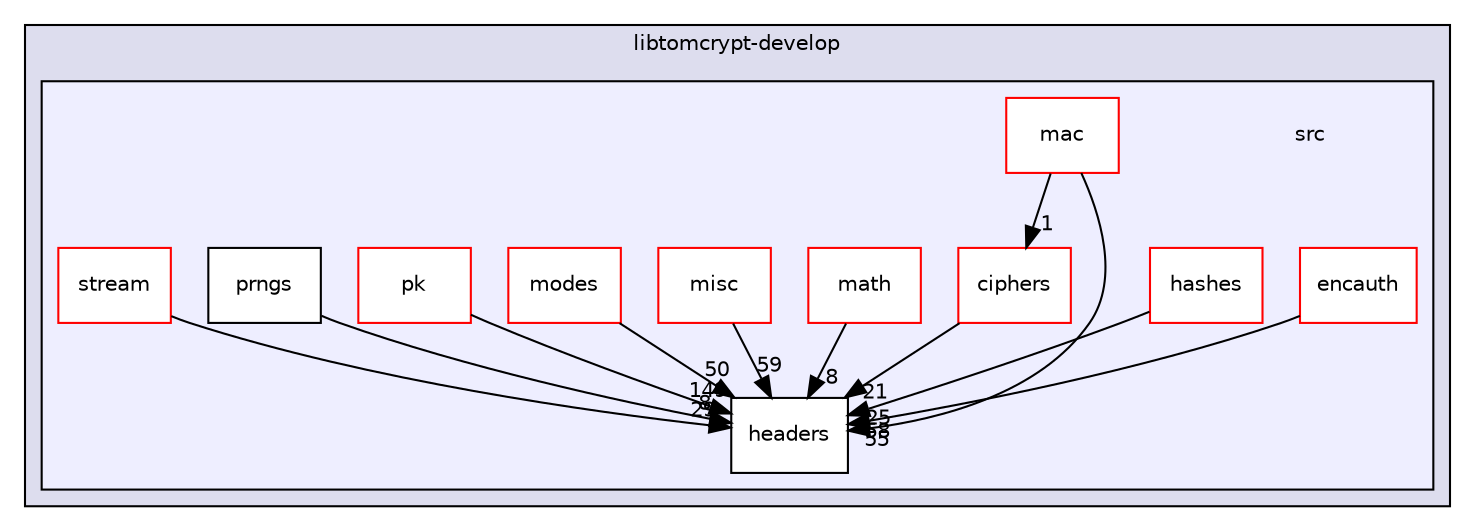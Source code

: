 digraph "M:/Office/!Doutorado/0. RepositorioSVN/HAMSTER_Prototype/branches/JINT2018/include/libtomcrypt-develop/src" {
  compound=true
  node [ fontsize="10", fontname="Helvetica"];
  edge [ labelfontsize="10", labelfontname="Helvetica"];
  subgraph clusterdir_71b768464081a1cc41acd8b85ae6df7f {
    graph [ bgcolor="#ddddee", pencolor="black", label="libtomcrypt-develop" fontname="Helvetica", fontsize="10", URL="dir_71b768464081a1cc41acd8b85ae6df7f.html"]
  subgraph clusterdir_741faac8ec9f85fd943a5b186bf49d47 {
    graph [ bgcolor="#eeeeff", pencolor="black", label="" URL="dir_741faac8ec9f85fd943a5b186bf49d47.html"];
    dir_741faac8ec9f85fd943a5b186bf49d47 [shape=plaintext label="src"];
    dir_194fd8ec3e237da77214829e2c90bdcf [shape=box label="ciphers" color="red" fillcolor="white" style="filled" URL="dir_194fd8ec3e237da77214829e2c90bdcf.html"];
    dir_92a932311463fd998893ac079b2ce026 [shape=box label="encauth" color="red" fillcolor="white" style="filled" URL="dir_92a932311463fd998893ac079b2ce026.html"];
    dir_cb03d19edb7b2c898bf622dddcd1e98c [shape=box label="hashes" color="red" fillcolor="white" style="filled" URL="dir_cb03d19edb7b2c898bf622dddcd1e98c.html"];
    dir_a0acb8384b4122a9c7afcf2489cf4036 [shape=box label="headers" color="black" fillcolor="white" style="filled" URL="dir_a0acb8384b4122a9c7afcf2489cf4036.html"];
    dir_8d534e70286154989a79a38c24995d04 [shape=box label="mac" color="red" fillcolor="white" style="filled" URL="dir_8d534e70286154989a79a38c24995d04.html"];
    dir_9866fd958db248ed7b9087ff61efe52b [shape=box label="math" color="red" fillcolor="white" style="filled" URL="dir_9866fd958db248ed7b9087ff61efe52b.html"];
    dir_49d796ae77db923c0d34305230029817 [shape=box label="misc" color="red" fillcolor="white" style="filled" URL="dir_49d796ae77db923c0d34305230029817.html"];
    dir_13e37b453e4b1ef345b71225721f4352 [shape=box label="modes" color="red" fillcolor="white" style="filled" URL="dir_13e37b453e4b1ef345b71225721f4352.html"];
    dir_3f6436db613c03644443f92d8a4f3746 [shape=box label="pk" color="red" fillcolor="white" style="filled" URL="dir_3f6436db613c03644443f92d8a4f3746.html"];
    dir_204e80e3aec7829a6663d38469a70e87 [shape=box label="prngs" color="black" fillcolor="white" style="filled" URL="dir_204e80e3aec7829a6663d38469a70e87.html"];
    dir_ef87b82c7b3656d7bce4a29c5a53f73c [shape=box label="stream" color="red" fillcolor="white" style="filled" URL="dir_ef87b82c7b3656d7bce4a29c5a53f73c.html"];
  }
  }
  dir_8d534e70286154989a79a38c24995d04->dir_a0acb8384b4122a9c7afcf2489cf4036 [headlabel="55", labeldistance=1.5 headhref="dir_000027_000026.html"];
  dir_8d534e70286154989a79a38c24995d04->dir_194fd8ec3e237da77214829e2c90bdcf [headlabel="1", labeldistance=1.5 headhref="dir_000027_000010.html"];
  dir_92a932311463fd998893ac079b2ce026->dir_a0acb8384b4122a9c7afcf2489cf4036 [headlabel="58", labeldistance=1.5 headhref="dir_000014_000026.html"];
  dir_3f6436db613c03644443f92d8a4f3746->dir_a0acb8384b4122a9c7afcf2489cf4036 [headlabel="149", labeldistance=1.5 headhref="dir_000058_000026.html"];
  dir_ef87b82c7b3656d7bce4a29c5a53f73c->dir_a0acb8384b4122a9c7afcf2489cf4036 [headlabel="29", labeldistance=1.5 headhref="dir_000087_000026.html"];
  dir_204e80e3aec7829a6663d38469a70e87->dir_a0acb8384b4122a9c7afcf2489cf4036 [headlabel="8", labeldistance=1.5 headhref="dir_000086_000026.html"];
  dir_49d796ae77db923c0d34305230029817->dir_a0acb8384b4122a9c7afcf2489cf4036 [headlabel="59", labeldistance=1.5 headhref="dir_000038_000026.html"];
  dir_9866fd958db248ed7b9087ff61efe52b->dir_a0acb8384b4122a9c7afcf2489cf4036 [headlabel="8", labeldistance=1.5 headhref="dir_000036_000026.html"];
  dir_13e37b453e4b1ef345b71225721f4352->dir_a0acb8384b4122a9c7afcf2489cf4036 [headlabel="50", labeldistance=1.5 headhref="dir_000049_000026.html"];
  dir_194fd8ec3e237da77214829e2c90bdcf->dir_a0acb8384b4122a9c7afcf2489cf4036 [headlabel="21", labeldistance=1.5 headhref="dir_000010_000026.html"];
  dir_cb03d19edb7b2c898bf622dddcd1e98c->dir_a0acb8384b4122a9c7afcf2489cf4036 [headlabel="25", labeldistance=1.5 headhref="dir_000021_000026.html"];
}
